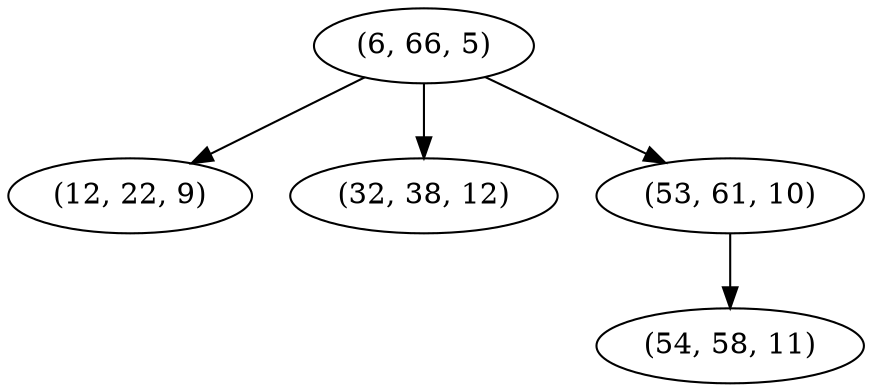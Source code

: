 digraph tree {
    "(6, 66, 5)";
    "(12, 22, 9)";
    "(32, 38, 12)";
    "(53, 61, 10)";
    "(54, 58, 11)";
    "(6, 66, 5)" -> "(12, 22, 9)";
    "(6, 66, 5)" -> "(32, 38, 12)";
    "(6, 66, 5)" -> "(53, 61, 10)";
    "(53, 61, 10)" -> "(54, 58, 11)";
}
